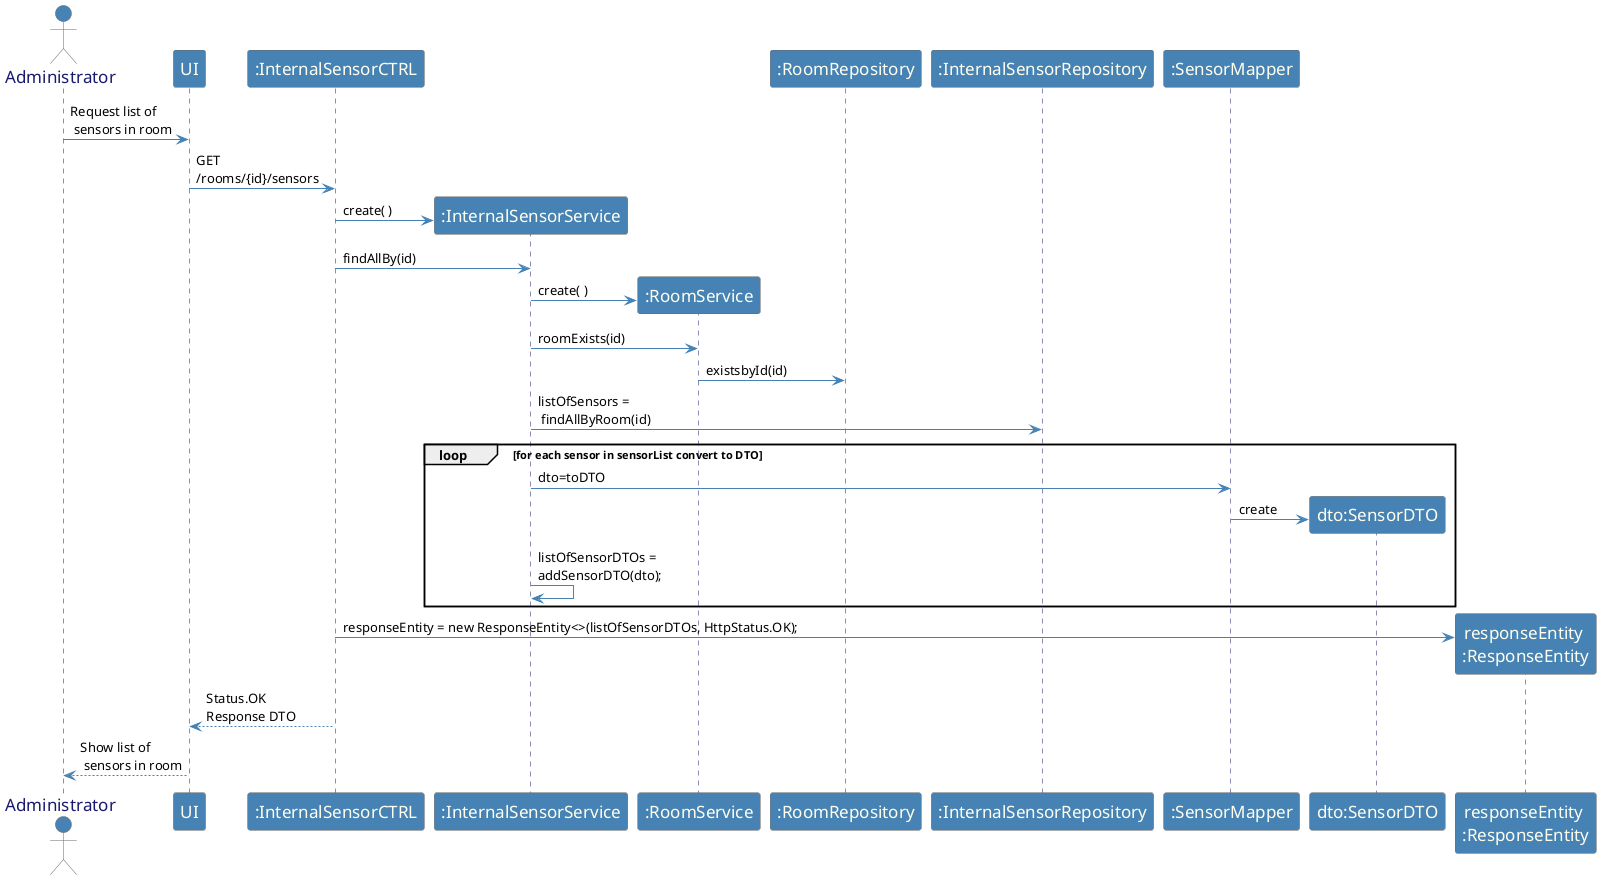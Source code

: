 @startuml

skinparam sequence {
	ArrowColor SteelBlue
	ActorBorderColor Dimgray
	LifeLineBorderColor MidnightBlue
	LifeLineBackgroundColor #A9DCDF

	ParticipantBorderColor Dimgray
	ParticipantBackgroundColor SteelBlue
	ParticipantFontName Calibri Bold
	ParticipantFontSize 17
	ParticipantFontColor Ivory

	ActorBackgroundColor SteelBlue
	ActorFontColor MidnightBlue
	ActorFontSize 17
	ActorFontName Aapex
}

skinparam note {
BorderColor SteelBlue
}
actor Administrator
Administrator->UI: Request list of \n sensors in room
"UI" -> ":InternalSensorCTRL": GET \n/rooms/{id}/sensors


create ":InternalSensorService"
":InternalSensorCTRL" -> ":InternalSensorService" : create( )
":InternalSensorCTRL" -> ":InternalSensorService" : findAllBy(id)
create ":RoomService"
":InternalSensorService" -> ":RoomService" : create( )
":InternalSensorService" -> ":RoomService" : roomExists(id)
":RoomService" -> ":RoomRepository" : existsbyId(id)



":InternalSensorService" -> ":InternalSensorRepository" : listOfSensors =\n findAllByRoom(id)

loop  for each sensor in sensorList convert to DTO
":InternalSensorService" -> ":SensorMapper": dto=toDTO
create "dto:SensorDTO"
":SensorMapper" -> "dto:SensorDTO": create
":InternalSensorService" -> ":InternalSensorService": listOfSensorDTOs = \naddSensorDTO(dto);

end
create "responseEntity \n:ResponseEntity"
":InternalSensorCTRL" ->  "responseEntity \n:ResponseEntity": responseEntity = new ResponseEntity<>(listOfSensorDTOs, HttpStatus.OK);

":InternalSensorCTRL" --> "UI" : Status.OK \nResponse DTO

Administrator<--UI: Show list of \n sensors in room
@enduml